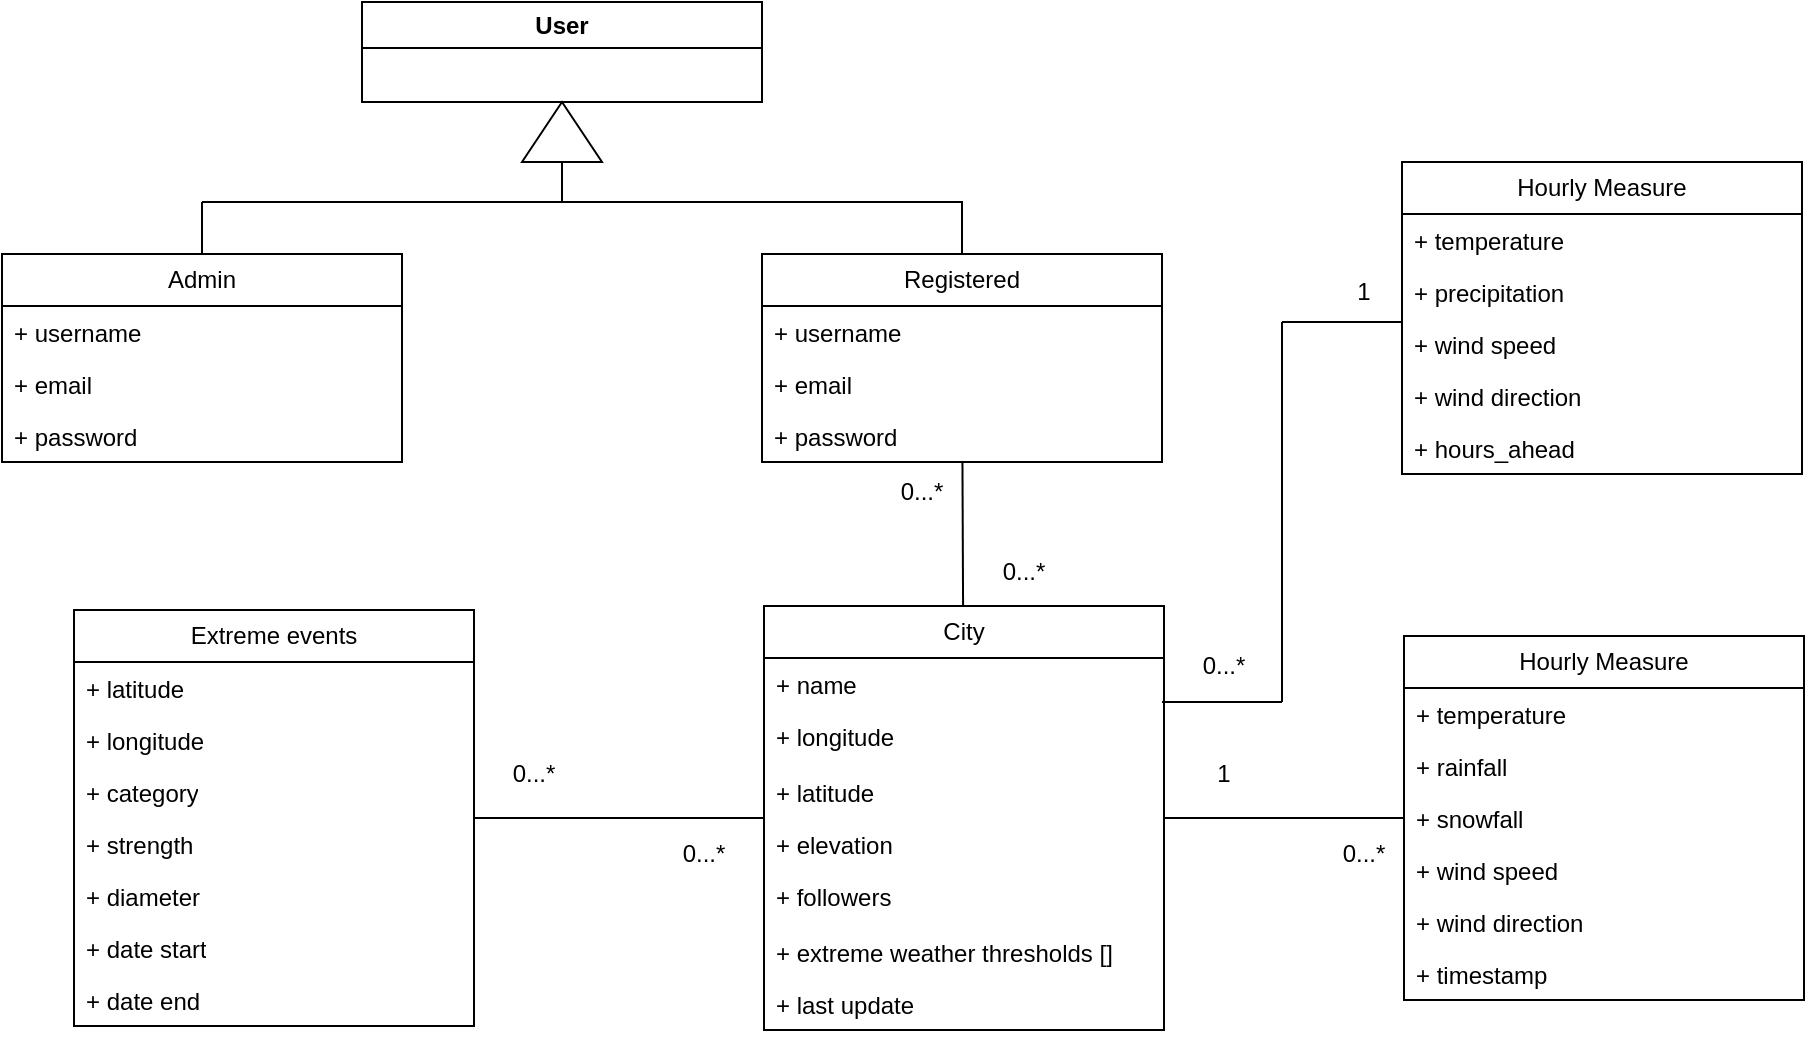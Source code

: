 <mxfile version="26.0.11">
  <diagram name="Page-1" id="KL36ChU9oAp8NsP1BuJF">
    <mxGraphModel dx="1784" dy="1682" grid="1" gridSize="10" guides="1" tooltips="1" connect="1" arrows="1" fold="1" page="1" pageScale="1" pageWidth="850" pageHeight="1100" math="0" shadow="0">
      <root>
        <mxCell id="0" />
        <mxCell id="1" parent="0" />
        <mxCell id="8LZbqdLIqy8Ak0c2T1Xg-3" value="User" style="swimlane;whiteSpace=wrap;html=1;startSize=23;" parent="1" vertex="1">
          <mxGeometry x="-510" y="-910" width="200" height="50" as="geometry" />
        </mxCell>
        <mxCell id="8LZbqdLIqy8Ak0c2T1Xg-17" style="edgeStyle=orthogonalEdgeStyle;rounded=0;orthogonalLoop=1;jettySize=auto;html=1;entryX=1;entryY=0.5;entryDx=0;entryDy=0;exitX=0.5;exitY=0;exitDx=0;exitDy=0;" parent="1" source="DsRGrckUI44jEq6h8jwT-5" target="8LZbqdLIqy8Ak0c2T1Xg-15" edge="1">
          <mxGeometry relative="1" as="geometry">
            <mxPoint x="-410" y="-840" as="targetPoint" />
            <Array as="points">
              <mxPoint x="-210" y="-810" />
              <mxPoint x="-410" y="-810" />
            </Array>
            <mxPoint x="-180" y="-820" as="sourcePoint" />
          </mxGeometry>
        </mxCell>
        <mxCell id="8LZbqdLIqy8Ak0c2T1Xg-15" value="" style="triangle;whiteSpace=wrap;html=1;direction=north;" parent="1" vertex="1">
          <mxGeometry x="-430" y="-860" width="40" height="30" as="geometry" />
        </mxCell>
        <mxCell id="8LZbqdLIqy8Ak0c2T1Xg-43" value="" style="endArrow=none;html=1;rounded=0;" parent="1" source="8LZbqdLIqy8Ak0c2T1Xg-32" target="DsRGrckUI44jEq6h8jwT-5" edge="1">
          <mxGeometry width="50" height="50" relative="1" as="geometry">
            <mxPoint x="-181" y="-522" as="sourcePoint" />
            <mxPoint x="-180.77" y="-640" as="targetPoint" />
          </mxGeometry>
        </mxCell>
        <mxCell id="8LZbqdLIqy8Ak0c2T1Xg-46" value="" style="endArrow=none;html=1;rounded=0;" parent="1" source="8LZbqdLIqy8Ak0c2T1Xg-37" target="8LZbqdLIqy8Ak0c2T1Xg-32" edge="1">
          <mxGeometry width="50" height="50" relative="1" as="geometry">
            <mxPoint x="-209" y="-331" as="sourcePoint" />
            <mxPoint x="-208.77" y="-449" as="targetPoint" />
          </mxGeometry>
        </mxCell>
        <mxCell id="_bq464Kxq-2n_JhR32WJ-15" value="Extreme events" style="swimlane;fontStyle=0;childLayout=stackLayout;horizontal=1;startSize=26;fillColor=none;horizontalStack=0;resizeParent=1;resizeParentMax=0;resizeLast=0;collapsible=1;marginBottom=0;whiteSpace=wrap;html=1;" parent="1" vertex="1">
          <mxGeometry x="-654" y="-606" width="200" height="208" as="geometry" />
        </mxCell>
        <mxCell id="_bq464Kxq-2n_JhR32WJ-16" value="+ latitude" style="text;strokeColor=none;fillColor=none;align=left;verticalAlign=top;spacingLeft=4;spacingRight=4;overflow=hidden;rotatable=0;points=[[0,0.5],[1,0.5]];portConstraint=eastwest;whiteSpace=wrap;html=1;" parent="_bq464Kxq-2n_JhR32WJ-15" vertex="1">
          <mxGeometry y="26" width="200" height="26" as="geometry" />
        </mxCell>
        <mxCell id="_bq464Kxq-2n_JhR32WJ-17" value="+ longitude" style="text;strokeColor=none;fillColor=none;align=left;verticalAlign=top;spacingLeft=4;spacingRight=4;overflow=hidden;rotatable=0;points=[[0,0.5],[1,0.5]];portConstraint=eastwest;whiteSpace=wrap;html=1;" parent="_bq464Kxq-2n_JhR32WJ-15" vertex="1">
          <mxGeometry y="52" width="200" height="26" as="geometry" />
        </mxCell>
        <mxCell id="_bq464Kxq-2n_JhR32WJ-19" value="+ category" style="text;strokeColor=none;fillColor=none;align=left;verticalAlign=top;spacingLeft=4;spacingRight=4;overflow=hidden;rotatable=0;points=[[0,0.5],[1,0.5]];portConstraint=eastwest;whiteSpace=wrap;html=1;" parent="_bq464Kxq-2n_JhR32WJ-15" vertex="1">
          <mxGeometry y="78" width="200" height="26" as="geometry" />
        </mxCell>
        <mxCell id="_bq464Kxq-2n_JhR32WJ-20" value="+ strength" style="text;strokeColor=none;fillColor=none;align=left;verticalAlign=top;spacingLeft=4;spacingRight=4;overflow=hidden;rotatable=0;points=[[0,0.5],[1,0.5]];portConstraint=eastwest;whiteSpace=wrap;html=1;" parent="_bq464Kxq-2n_JhR32WJ-15" vertex="1">
          <mxGeometry y="104" width="200" height="26" as="geometry" />
        </mxCell>
        <mxCell id="_bq464Kxq-2n_JhR32WJ-21" value="+ diameter" style="text;strokeColor=none;fillColor=none;align=left;verticalAlign=top;spacingLeft=4;spacingRight=4;overflow=hidden;rotatable=0;points=[[0,0.5],[1,0.5]];portConstraint=eastwest;whiteSpace=wrap;html=1;" parent="_bq464Kxq-2n_JhR32WJ-15" vertex="1">
          <mxGeometry y="130" width="200" height="26" as="geometry" />
        </mxCell>
        <mxCell id="_bq464Kxq-2n_JhR32WJ-40" value="+ date start" style="text;strokeColor=none;fillColor=none;align=left;verticalAlign=top;spacingLeft=4;spacingRight=4;overflow=hidden;rotatable=0;points=[[0,0.5],[1,0.5]];portConstraint=eastwest;whiteSpace=wrap;html=1;" parent="_bq464Kxq-2n_JhR32WJ-15" vertex="1">
          <mxGeometry y="156" width="200" height="26" as="geometry" />
        </mxCell>
        <mxCell id="_bq464Kxq-2n_JhR32WJ-18" value="+ date end" style="text;strokeColor=none;fillColor=none;align=left;verticalAlign=top;spacingLeft=4;spacingRight=4;overflow=hidden;rotatable=0;points=[[0,0.5],[1,0.5]];portConstraint=eastwest;whiteSpace=wrap;html=1;" parent="_bq464Kxq-2n_JhR32WJ-15" vertex="1">
          <mxGeometry y="182" width="200" height="26" as="geometry" />
        </mxCell>
        <mxCell id="_bq464Kxq-2n_JhR32WJ-23" style="edgeStyle=orthogonalEdgeStyle;rounded=0;orthogonalLoop=1;jettySize=auto;html=1;endArrow=none;endFill=0;" parent="1" source="_bq464Kxq-2n_JhR32WJ-15" target="8LZbqdLIqy8Ak0c2T1Xg-32" edge="1">
          <mxGeometry relative="1" as="geometry" />
        </mxCell>
        <mxCell id="_bq464Kxq-2n_JhR32WJ-26" value="0...*" style="text;html=1;align=center;verticalAlign=middle;whiteSpace=wrap;rounded=0;" parent="1" vertex="1">
          <mxGeometry x="-454" y="-539" width="60" height="30" as="geometry" />
        </mxCell>
        <mxCell id="_bq464Kxq-2n_JhR32WJ-29" value="0...*" style="text;html=1;align=center;verticalAlign=middle;whiteSpace=wrap;rounded=0;" parent="1" vertex="1">
          <mxGeometry x="-369" y="-499" width="60" height="30" as="geometry" />
        </mxCell>
        <mxCell id="8LZbqdLIqy8Ak0c2T1Xg-32" value="City" style="swimlane;fontStyle=0;childLayout=stackLayout;horizontal=1;startSize=26;fillColor=none;horizontalStack=0;resizeParent=1;resizeParentMax=0;resizeLast=0;collapsible=1;marginBottom=0;whiteSpace=wrap;html=1;" parent="1" vertex="1">
          <mxGeometry x="-309" y="-608" width="200" height="212" as="geometry" />
        </mxCell>
        <mxCell id="8LZbqdLIqy8Ak0c2T1Xg-33" value="+ name" style="text;strokeColor=none;fillColor=none;align=left;verticalAlign=top;spacingLeft=4;spacingRight=4;overflow=hidden;rotatable=0;points=[[0,0.5],[1,0.5]];portConstraint=eastwest;whiteSpace=wrap;html=1;" parent="8LZbqdLIqy8Ak0c2T1Xg-32" vertex="1">
          <mxGeometry y="26" width="200" height="26" as="geometry" />
        </mxCell>
        <mxCell id="8LZbqdLIqy8Ak0c2T1Xg-35" value="+ longitude" style="text;strokeColor=none;fillColor=none;align=left;verticalAlign=top;spacingLeft=4;spacingRight=4;overflow=hidden;rotatable=0;points=[[0,0.5],[1,0.5]];portConstraint=eastwest;whiteSpace=wrap;html=1;" parent="8LZbqdLIqy8Ak0c2T1Xg-32" vertex="1">
          <mxGeometry y="52" width="200" height="28" as="geometry" />
        </mxCell>
        <mxCell id="_bq464Kxq-2n_JhR32WJ-31" value="+ latitude" style="text;strokeColor=none;fillColor=none;align=left;verticalAlign=top;spacingLeft=4;spacingRight=4;overflow=hidden;rotatable=0;points=[[0,0.5],[1,0.5]];portConstraint=eastwest;whiteSpace=wrap;html=1;" parent="8LZbqdLIqy8Ak0c2T1Xg-32" vertex="1">
          <mxGeometry y="80" width="200" height="26" as="geometry" />
        </mxCell>
        <mxCell id="_bq464Kxq-2n_JhR32WJ-39" value="+ elevation" style="text;strokeColor=none;fillColor=none;align=left;verticalAlign=top;spacingLeft=4;spacingRight=4;overflow=hidden;rotatable=0;points=[[0,0.5],[1,0.5]];portConstraint=eastwest;whiteSpace=wrap;html=1;" parent="8LZbqdLIqy8Ak0c2T1Xg-32" vertex="1">
          <mxGeometry y="106" width="200" height="26" as="geometry" />
        </mxCell>
        <mxCell id="_bq464Kxq-2n_JhR32WJ-44" value="+ followers" style="text;strokeColor=none;fillColor=none;align=left;verticalAlign=top;spacingLeft=4;spacingRight=4;overflow=hidden;rotatable=0;points=[[0,0.5],[1,0.5]];portConstraint=eastwest;whiteSpace=wrap;html=1;" parent="8LZbqdLIqy8Ak0c2T1Xg-32" vertex="1">
          <mxGeometry y="132" width="200" height="28" as="geometry" />
        </mxCell>
        <mxCell id="_bq464Kxq-2n_JhR32WJ-42" value="+ extreme weather thresholds []" style="text;strokeColor=none;fillColor=none;align=left;verticalAlign=top;spacingLeft=4;spacingRight=4;overflow=hidden;rotatable=0;points=[[0,0.5],[1,0.5]];portConstraint=eastwest;whiteSpace=wrap;html=1;" parent="8LZbqdLIqy8Ak0c2T1Xg-32" vertex="1">
          <mxGeometry y="160" width="200" height="26" as="geometry" />
        </mxCell>
        <mxCell id="8LZbqdLIqy8Ak0c2T1Xg-34" value="+ last update" style="text;strokeColor=none;fillColor=none;align=left;verticalAlign=top;spacingLeft=4;spacingRight=4;overflow=hidden;rotatable=0;points=[[0,0.5],[1,0.5]];portConstraint=eastwest;whiteSpace=wrap;html=1;" parent="8LZbqdLIqy8Ak0c2T1Xg-32" vertex="1">
          <mxGeometry y="186" width="200" height="26" as="geometry" />
        </mxCell>
        <mxCell id="8LZbqdLIqy8Ak0c2T1Xg-45" value="0...*" style="text;html=1;align=center;verticalAlign=middle;whiteSpace=wrap;rounded=0;" parent="1" vertex="1">
          <mxGeometry x="-209" y="-640" width="60" height="30" as="geometry" />
        </mxCell>
        <mxCell id="8LZbqdLIqy8Ak0c2T1Xg-37" value="Hourly Measure" style="swimlane;fontStyle=0;childLayout=stackLayout;horizontal=1;startSize=26;fillColor=none;horizontalStack=0;resizeParent=1;resizeParentMax=0;resizeLast=0;collapsible=1;marginBottom=0;whiteSpace=wrap;html=1;" parent="1" vertex="1">
          <mxGeometry x="11" y="-593" width="200" height="182" as="geometry" />
        </mxCell>
        <mxCell id="_bq464Kxq-2n_JhR32WJ-36" value="+ temperature" style="text;strokeColor=none;fillColor=none;align=left;verticalAlign=top;spacingLeft=4;spacingRight=4;overflow=hidden;rotatable=0;points=[[0,0.5],[1,0.5]];portConstraint=eastwest;whiteSpace=wrap;html=1;" parent="8LZbqdLIqy8Ak0c2T1Xg-37" vertex="1">
          <mxGeometry y="26" width="200" height="26" as="geometry" />
        </mxCell>
        <mxCell id="8LZbqdLIqy8Ak0c2T1Xg-39" value="+ rainfall" style="text;strokeColor=none;fillColor=none;align=left;verticalAlign=top;spacingLeft=4;spacingRight=4;overflow=hidden;rotatable=0;points=[[0,0.5],[1,0.5]];portConstraint=eastwest;whiteSpace=wrap;html=1;" parent="8LZbqdLIqy8Ak0c2T1Xg-37" vertex="1">
          <mxGeometry y="52" width="200" height="26" as="geometry" />
        </mxCell>
        <mxCell id="_bq464Kxq-2n_JhR32WJ-33" value="+ snowfall" style="text;strokeColor=none;fillColor=none;align=left;verticalAlign=top;spacingLeft=4;spacingRight=4;overflow=hidden;rotatable=0;points=[[0,0.5],[1,0.5]];portConstraint=eastwest;whiteSpace=wrap;html=1;" parent="8LZbqdLIqy8Ak0c2T1Xg-37" vertex="1">
          <mxGeometry y="78" width="200" height="26" as="geometry" />
        </mxCell>
        <mxCell id="_bq464Kxq-2n_JhR32WJ-34" value="+ wind speed" style="text;strokeColor=none;fillColor=none;align=left;verticalAlign=top;spacingLeft=4;spacingRight=4;overflow=hidden;rotatable=0;points=[[0,0.5],[1,0.5]];portConstraint=eastwest;whiteSpace=wrap;html=1;" parent="8LZbqdLIqy8Ak0c2T1Xg-37" vertex="1">
          <mxGeometry y="104" width="200" height="26" as="geometry" />
        </mxCell>
        <mxCell id="_bq464Kxq-2n_JhR32WJ-35" value="+ wind direction" style="text;strokeColor=none;fillColor=none;align=left;verticalAlign=top;spacingLeft=4;spacingRight=4;overflow=hidden;rotatable=0;points=[[0,0.5],[1,0.5]];portConstraint=eastwest;whiteSpace=wrap;html=1;" parent="8LZbqdLIqy8Ak0c2T1Xg-37" vertex="1">
          <mxGeometry y="130" width="200" height="26" as="geometry" />
        </mxCell>
        <mxCell id="8LZbqdLIqy8Ak0c2T1Xg-40" value="+ timestamp" style="text;strokeColor=none;fillColor=none;align=left;verticalAlign=top;spacingLeft=4;spacingRight=4;overflow=hidden;rotatable=0;points=[[0,0.5],[1,0.5]];portConstraint=eastwest;whiteSpace=wrap;html=1;" parent="8LZbqdLIqy8Ak0c2T1Xg-37" vertex="1">
          <mxGeometry y="156" width="200" height="26" as="geometry" />
        </mxCell>
        <mxCell id="8LZbqdLIqy8Ak0c2T1Xg-48" value="1" style="text;html=1;align=center;verticalAlign=middle;whiteSpace=wrap;rounded=0;" parent="1" vertex="1">
          <mxGeometry x="-109" y="-539" width="60" height="30" as="geometry" />
        </mxCell>
        <mxCell id="8LZbqdLIqy8Ak0c2T1Xg-47" value="0...*" style="text;html=1;align=center;verticalAlign=middle;whiteSpace=wrap;rounded=0;" parent="1" vertex="1">
          <mxGeometry x="-39" y="-499" width="60" height="30" as="geometry" />
        </mxCell>
        <mxCell id="DsRGrckUI44jEq6h8jwT-1" value="Admin" style="swimlane;fontStyle=0;childLayout=stackLayout;horizontal=1;startSize=26;fillColor=none;horizontalStack=0;resizeParent=1;resizeParentMax=0;resizeLast=0;collapsible=1;marginBottom=0;whiteSpace=wrap;html=1;" parent="1" vertex="1">
          <mxGeometry x="-690" y="-784" width="200" height="104" as="geometry" />
        </mxCell>
        <mxCell id="DsRGrckUI44jEq6h8jwT-2" value="+ username" style="text;strokeColor=none;fillColor=none;align=left;verticalAlign=top;spacingLeft=4;spacingRight=4;overflow=hidden;rotatable=0;points=[[0,0.5],[1,0.5]];portConstraint=eastwest;whiteSpace=wrap;html=1;" parent="DsRGrckUI44jEq6h8jwT-1" vertex="1">
          <mxGeometry y="26" width="200" height="26" as="geometry" />
        </mxCell>
        <mxCell id="DsRGrckUI44jEq6h8jwT-3" value="+ email" style="text;strokeColor=none;fillColor=none;align=left;verticalAlign=top;spacingLeft=4;spacingRight=4;overflow=hidden;rotatable=0;points=[[0,0.5],[1,0.5]];portConstraint=eastwest;whiteSpace=wrap;html=1;" parent="DsRGrckUI44jEq6h8jwT-1" vertex="1">
          <mxGeometry y="52" width="200" height="26" as="geometry" />
        </mxCell>
        <mxCell id="DsRGrckUI44jEq6h8jwT-4" value="+ password" style="text;strokeColor=none;fillColor=none;align=left;verticalAlign=top;spacingLeft=4;spacingRight=4;overflow=hidden;rotatable=0;points=[[0,0.5],[1,0.5]];portConstraint=eastwest;whiteSpace=wrap;html=1;" parent="DsRGrckUI44jEq6h8jwT-1" vertex="1">
          <mxGeometry y="78" width="200" height="26" as="geometry" />
        </mxCell>
        <mxCell id="DsRGrckUI44jEq6h8jwT-5" value="Registered" style="swimlane;fontStyle=0;childLayout=stackLayout;horizontal=1;startSize=26;fillColor=none;horizontalStack=0;resizeParent=1;resizeParentMax=0;resizeLast=0;collapsible=1;marginBottom=0;whiteSpace=wrap;html=1;" parent="1" vertex="1">
          <mxGeometry x="-310" y="-784" width="200" height="104" as="geometry" />
        </mxCell>
        <mxCell id="DsRGrckUI44jEq6h8jwT-6" value="+ username" style="text;strokeColor=none;fillColor=none;align=left;verticalAlign=top;spacingLeft=4;spacingRight=4;overflow=hidden;rotatable=0;points=[[0,0.5],[1,0.5]];portConstraint=eastwest;whiteSpace=wrap;html=1;" parent="DsRGrckUI44jEq6h8jwT-5" vertex="1">
          <mxGeometry y="26" width="200" height="26" as="geometry" />
        </mxCell>
        <mxCell id="DsRGrckUI44jEq6h8jwT-7" value="+ email" style="text;strokeColor=none;fillColor=none;align=left;verticalAlign=top;spacingLeft=4;spacingRight=4;overflow=hidden;rotatable=0;points=[[0,0.5],[1,0.5]];portConstraint=eastwest;whiteSpace=wrap;html=1;" parent="DsRGrckUI44jEq6h8jwT-5" vertex="1">
          <mxGeometry y="52" width="200" height="26" as="geometry" />
        </mxCell>
        <mxCell id="DsRGrckUI44jEq6h8jwT-8" value="+ password" style="text;strokeColor=none;fillColor=none;align=left;verticalAlign=top;spacingLeft=4;spacingRight=4;overflow=hidden;rotatable=0;points=[[0,0.5],[1,0.5]];portConstraint=eastwest;whiteSpace=wrap;html=1;" parent="DsRGrckUI44jEq6h8jwT-5" vertex="1">
          <mxGeometry y="78" width="200" height="26" as="geometry" />
        </mxCell>
        <mxCell id="8LZbqdLIqy8Ak0c2T1Xg-44" value="0...*" style="text;html=1;align=center;verticalAlign=middle;whiteSpace=wrap;rounded=0;" parent="1" vertex="1">
          <mxGeometry x="-260" y="-680" width="60" height="30" as="geometry" />
        </mxCell>
        <mxCell id="ELRr-YWoEcc8-p4F5EGj-2" value="" style="endArrow=none;html=1;rounded=0;exitX=0.5;exitY=0;exitDx=0;exitDy=0;" edge="1" parent="1" source="DsRGrckUI44jEq6h8jwT-1">
          <mxGeometry width="50" height="50" relative="1" as="geometry">
            <mxPoint x="-590" y="-790" as="sourcePoint" />
            <mxPoint x="-590" y="-810" as="targetPoint" />
          </mxGeometry>
        </mxCell>
        <mxCell id="ELRr-YWoEcc8-p4F5EGj-3" value="" style="endArrow=none;html=1;rounded=0;" edge="1" parent="1">
          <mxGeometry width="50" height="50" relative="1" as="geometry">
            <mxPoint x="-590" y="-810" as="sourcePoint" />
            <mxPoint x="-409.649" y="-810" as="targetPoint" />
          </mxGeometry>
        </mxCell>
        <mxCell id="ELRr-YWoEcc8-p4F5EGj-18" value="Hourly Measure" style="swimlane;fontStyle=0;childLayout=stackLayout;horizontal=1;startSize=26;fillColor=none;horizontalStack=0;resizeParent=1;resizeParentMax=0;resizeLast=0;collapsible=1;marginBottom=0;whiteSpace=wrap;html=1;" vertex="1" parent="1">
          <mxGeometry x="10" y="-830" width="200" height="156" as="geometry" />
        </mxCell>
        <mxCell id="ELRr-YWoEcc8-p4F5EGj-19" value="+ temperature" style="text;strokeColor=none;fillColor=none;align=left;verticalAlign=top;spacingLeft=4;spacingRight=4;overflow=hidden;rotatable=0;points=[[0,0.5],[1,0.5]];portConstraint=eastwest;whiteSpace=wrap;html=1;" vertex="1" parent="ELRr-YWoEcc8-p4F5EGj-18">
          <mxGeometry y="26" width="200" height="26" as="geometry" />
        </mxCell>
        <mxCell id="ELRr-YWoEcc8-p4F5EGj-20" value="+ precipitation" style="text;strokeColor=none;fillColor=none;align=left;verticalAlign=top;spacingLeft=4;spacingRight=4;overflow=hidden;rotatable=0;points=[[0,0.5],[1,0.5]];portConstraint=eastwest;whiteSpace=wrap;html=1;" vertex="1" parent="ELRr-YWoEcc8-p4F5EGj-18">
          <mxGeometry y="52" width="200" height="26" as="geometry" />
        </mxCell>
        <mxCell id="ELRr-YWoEcc8-p4F5EGj-22" value="+ wind speed" style="text;strokeColor=none;fillColor=none;align=left;verticalAlign=top;spacingLeft=4;spacingRight=4;overflow=hidden;rotatable=0;points=[[0,0.5],[1,0.5]];portConstraint=eastwest;whiteSpace=wrap;html=1;" vertex="1" parent="ELRr-YWoEcc8-p4F5EGj-18">
          <mxGeometry y="78" width="200" height="26" as="geometry" />
        </mxCell>
        <mxCell id="ELRr-YWoEcc8-p4F5EGj-23" value="+ wind direction" style="text;strokeColor=none;fillColor=none;align=left;verticalAlign=top;spacingLeft=4;spacingRight=4;overflow=hidden;rotatable=0;points=[[0,0.5],[1,0.5]];portConstraint=eastwest;whiteSpace=wrap;html=1;" vertex="1" parent="ELRr-YWoEcc8-p4F5EGj-18">
          <mxGeometry y="104" width="200" height="26" as="geometry" />
        </mxCell>
        <mxCell id="ELRr-YWoEcc8-p4F5EGj-24" value="+ hours_ahead" style="text;strokeColor=none;fillColor=none;align=left;verticalAlign=top;spacingLeft=4;spacingRight=4;overflow=hidden;rotatable=0;points=[[0,0.5],[1,0.5]];portConstraint=eastwest;whiteSpace=wrap;html=1;" vertex="1" parent="ELRr-YWoEcc8-p4F5EGj-18">
          <mxGeometry y="130" width="200" height="26" as="geometry" />
        </mxCell>
        <mxCell id="ELRr-YWoEcc8-p4F5EGj-25" value="" style="endArrow=none;html=1;rounded=0;" edge="1" parent="1">
          <mxGeometry width="50" height="50" relative="1" as="geometry">
            <mxPoint x="-110" y="-560" as="sourcePoint" />
            <mxPoint x="-50" y="-560" as="targetPoint" />
          </mxGeometry>
        </mxCell>
        <mxCell id="ELRr-YWoEcc8-p4F5EGj-26" value="" style="endArrow=none;html=1;rounded=0;" edge="1" parent="1">
          <mxGeometry width="50" height="50" relative="1" as="geometry">
            <mxPoint x="-50" y="-560" as="sourcePoint" />
            <mxPoint x="-50" y="-750" as="targetPoint" />
          </mxGeometry>
        </mxCell>
        <mxCell id="ELRr-YWoEcc8-p4F5EGj-27" value="" style="endArrow=none;html=1;rounded=0;entryX=0;entryY=0.077;entryDx=0;entryDy=0;entryPerimeter=0;" edge="1" parent="1">
          <mxGeometry width="50" height="50" relative="1" as="geometry">
            <mxPoint x="-50" y="-750" as="sourcePoint" />
            <mxPoint x="10" y="-749.998" as="targetPoint" />
          </mxGeometry>
        </mxCell>
        <mxCell id="ELRr-YWoEcc8-p4F5EGj-29" value="0...*" style="text;html=1;align=center;verticalAlign=middle;whiteSpace=wrap;rounded=0;" vertex="1" parent="1">
          <mxGeometry x="-109" y="-593" width="60" height="30" as="geometry" />
        </mxCell>
        <mxCell id="ELRr-YWoEcc8-p4F5EGj-30" value="1" style="text;html=1;align=center;verticalAlign=middle;whiteSpace=wrap;rounded=0;" vertex="1" parent="1">
          <mxGeometry x="-39" y="-780" width="60" height="30" as="geometry" />
        </mxCell>
      </root>
    </mxGraphModel>
  </diagram>
</mxfile>
